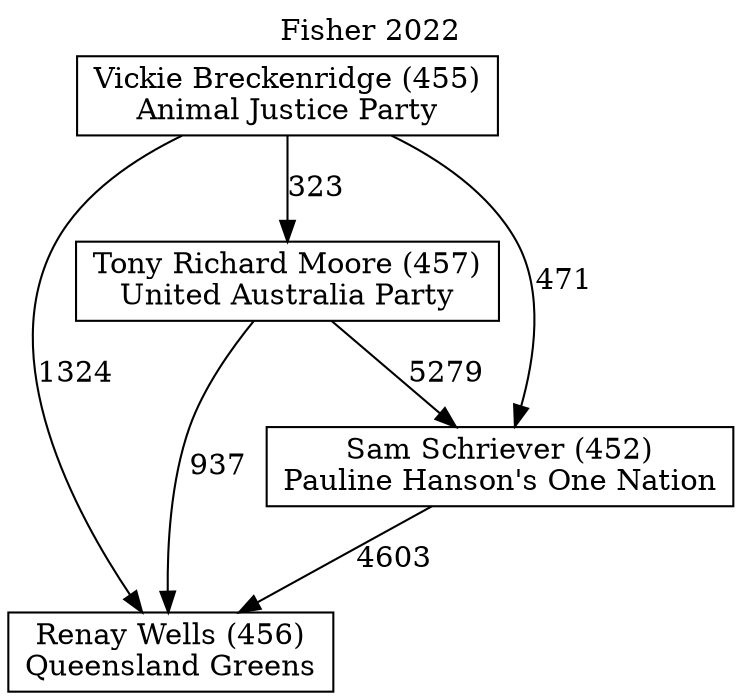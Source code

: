 // House preference flow
digraph "Renay Wells (456)_Fisher_2022" {
	graph [label="Fisher 2022" labelloc=t mclimit=10]
	node [shape=box]
	"Renay Wells (456)" [label="Renay Wells (456)
Queensland Greens"]
	"Vickie Breckenridge (455)" [label="Vickie Breckenridge (455)
Animal Justice Party"]
	"Tony Richard Moore (457)" [label="Tony Richard Moore (457)
United Australia Party"]
	"Sam Schriever (452)" [label="Sam Schriever (452)
Pauline Hanson's One Nation"]
	"Vickie Breckenridge (455)" -> "Sam Schriever (452)" [label=471]
	"Vickie Breckenridge (455)" -> "Renay Wells (456)" [label=1324]
	"Sam Schriever (452)" -> "Renay Wells (456)" [label=4603]
	"Vickie Breckenridge (455)" -> "Tony Richard Moore (457)" [label=323]
	"Tony Richard Moore (457)" -> "Renay Wells (456)" [label=937]
	"Tony Richard Moore (457)" -> "Sam Schriever (452)" [label=5279]
}
